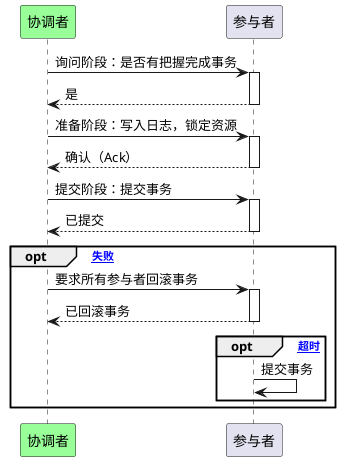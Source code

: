 @startuml
participant "协调者" as DB #99FF99
participant "参与者" as Client
DB -> Client: 询问阶段：是否有把握完成事务
activate Client
return  是
DB -> Client: 准备阶段：写入日志，锁定资源
activate Client
return 确认（Ack）
DB -> Client: 提交阶段：提交事务
activate Client
return 已提交
opt [失败]
    DB -> Client: 要求所有参与者回滚事务
    activate Client
    return 已回滚事务
    opt [超时]
        Client -> Client: 提交事务
    end
end
@enduml
